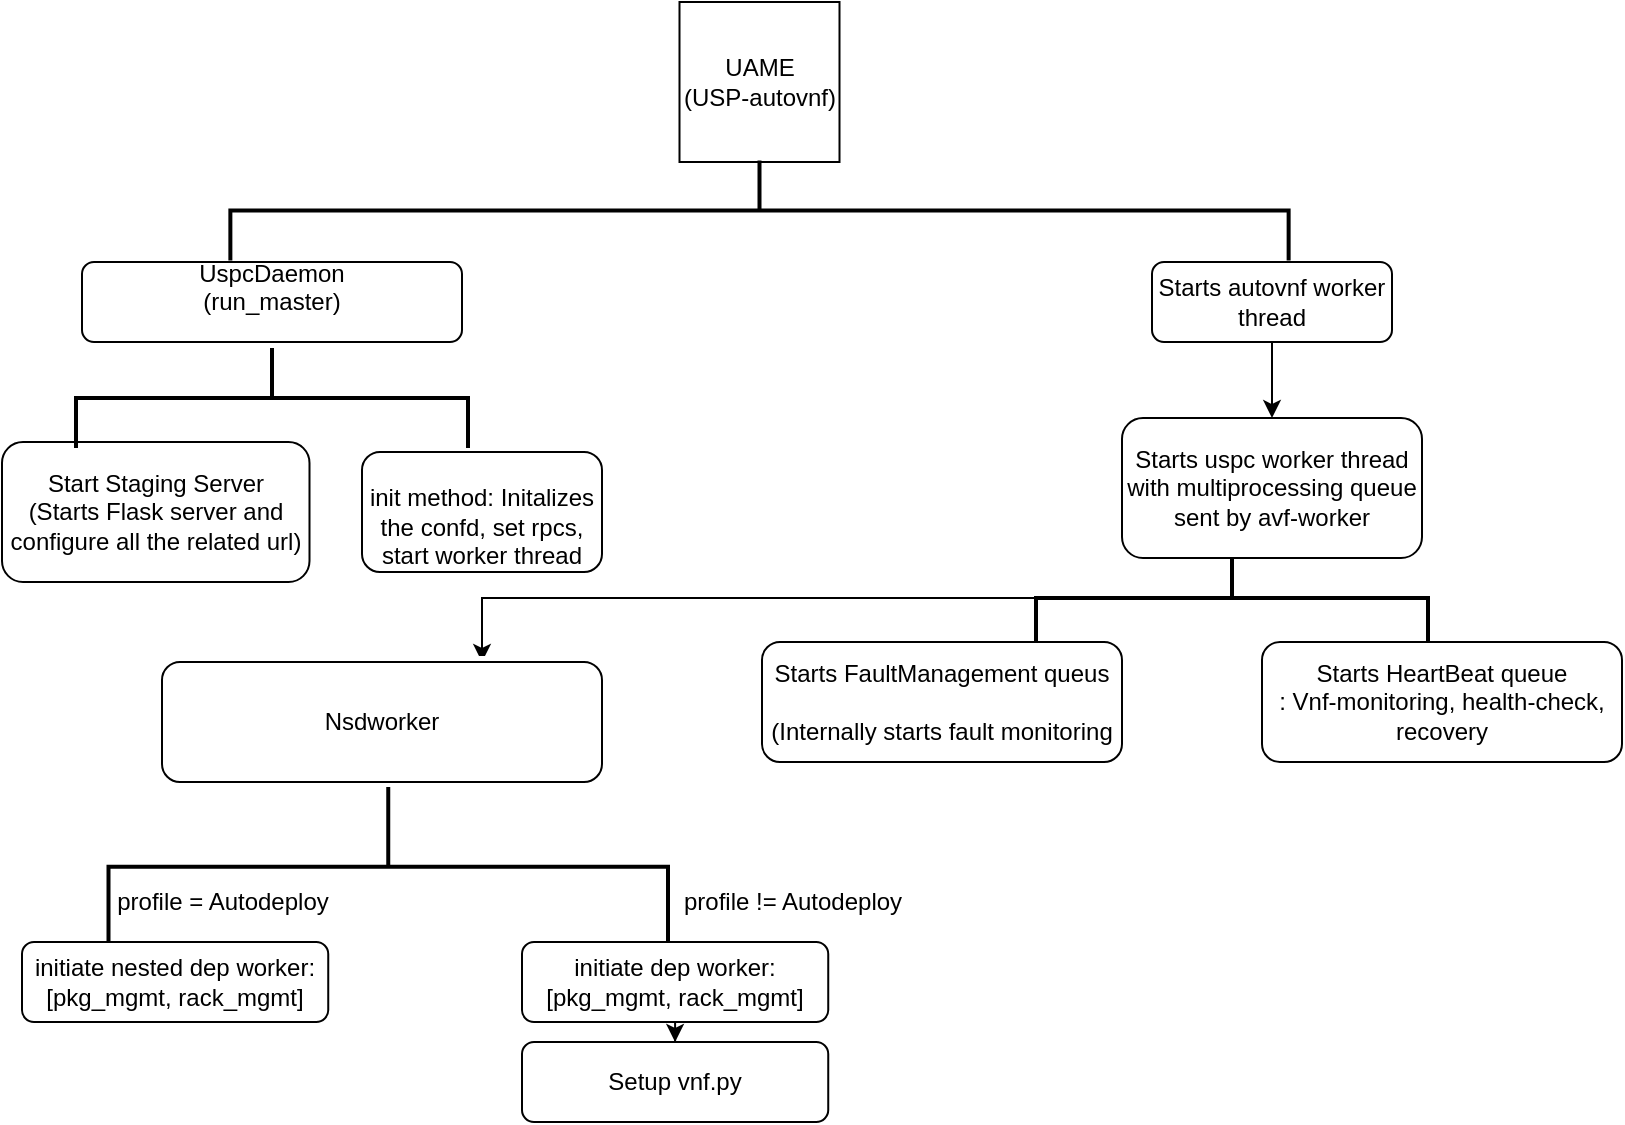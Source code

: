 <mxfile version="13.2.6" type="github">
  <diagram id="KGuRnCBPqNZkWZdnxVRj" name="Page-1">
    <mxGraphModel dx="1632" dy="404" grid="1" gridSize="10" guides="1" tooltips="1" connect="1" arrows="1" fold="1" page="1" pageScale="1" pageWidth="850" pageHeight="1100" math="0" shadow="0">
      <root>
        <mxCell id="0" />
        <mxCell id="1" parent="0" />
        <mxCell id="nJfd-ZtKPq7GGZHj6Cou-1" value="&lt;div&gt;UAME&lt;/div&gt;&lt;div&gt;(USP-autovnf)&lt;br&gt;&lt;/div&gt;" style="whiteSpace=wrap;html=1;aspect=fixed;" parent="1" vertex="1">
          <mxGeometry x="328.75" width="80" height="80" as="geometry" />
        </mxCell>
        <mxCell id="nJfd-ZtKPq7GGZHj6Cou-4" value="" style="strokeWidth=2;html=1;shape=mxgraph.flowchart.annotation_2;align=left;labelPosition=right;pointerEvents=1;rotation=90;" parent="1" vertex="1">
          <mxGeometry x="343.75" y="-160.31" width="50" height="529.13" as="geometry" />
        </mxCell>
        <mxCell id="K1HABIInFFHajfVLy6Dy-7" style="edgeStyle=orthogonalEdgeStyle;rounded=0;orthogonalLoop=1;jettySize=auto;html=1;exitX=0.5;exitY=1;exitDx=0;exitDy=0;exitPerimeter=0;" edge="1" parent="1" source="nJfd-ZtKPq7GGZHj6Cou-7">
          <mxGeometry relative="1" as="geometry">
            <mxPoint x="230" y="330" as="targetPoint" />
            <Array as="points">
              <mxPoint x="230" y="298" />
            </Array>
          </mxGeometry>
        </mxCell>
        <mxCell id="K1HABIInFFHajfVLy6Dy-8" value="Text" style="edgeLabel;html=1;align=center;verticalAlign=middle;resizable=0;points=[];" vertex="1" connectable="0" parent="K1HABIInFFHajfVLy6Dy-7">
          <mxGeometry x="1" y="4" relative="1" as="geometry">
            <mxPoint x="-2" y="3" as="offset" />
          </mxGeometry>
        </mxCell>
        <mxCell id="nJfd-ZtKPq7GGZHj6Cou-7" value="" style="strokeWidth=2;html=1;shape=mxgraph.flowchart.annotation_2;align=left;labelPosition=right;pointerEvents=1;rotation=90;" parent="1" vertex="1">
          <mxGeometry x="580" y="200" width="50" height="196" as="geometry" />
        </mxCell>
        <mxCell id="nJfd-ZtKPq7GGZHj6Cou-9" value="&lt;div align=&quot;center&quot;&gt;UspcDaemon&lt;/div&gt;&lt;div align=&quot;center&quot;&gt;(run_master)&lt;/div&gt;&lt;div align=&quot;center&quot;&gt;&lt;br&gt;&lt;/div&gt;" style="rounded=1;whiteSpace=wrap;html=1;align=center;" parent="1" vertex="1">
          <mxGeometry x="30" y="130" width="190" height="40" as="geometry" />
        </mxCell>
        <mxCell id="nJfd-ZtKPq7GGZHj6Cou-13" value="&lt;div&gt;Start Staging Server&lt;/div&gt;&lt;div&gt;(Starts Flask server and configure all the related url)&lt;br&gt;&lt;/div&gt;" style="rounded=1;whiteSpace=wrap;html=1;" parent="1" vertex="1">
          <mxGeometry x="-10" y="220" width="153.75" height="70" as="geometry" />
        </mxCell>
        <mxCell id="nJfd-ZtKPq7GGZHj6Cou-23" value="" style="edgeStyle=orthogonalEdgeStyle;rounded=0;orthogonalLoop=1;jettySize=auto;html=1;" parent="1" source="nJfd-ZtKPq7GGZHj6Cou-16" target="nJfd-ZtKPq7GGZHj6Cou-18" edge="1">
          <mxGeometry relative="1" as="geometry" />
        </mxCell>
        <mxCell id="nJfd-ZtKPq7GGZHj6Cou-16" value="Starts autovnf worker thread" style="rounded=1;whiteSpace=wrap;html=1;" parent="1" vertex="1">
          <mxGeometry x="565" y="130" width="120" height="40" as="geometry" />
        </mxCell>
        <mxCell id="nJfd-ZtKPq7GGZHj6Cou-18" value="&lt;div&gt;Starts uspc worker thread with multiprocessing queue&lt;/div&gt;&lt;div&gt;sent by avf-worker&lt;/div&gt;" style="rounded=1;whiteSpace=wrap;html=1;" parent="1" vertex="1">
          <mxGeometry x="550" y="208" width="150" height="70" as="geometry" />
        </mxCell>
        <mxCell id="K1HABIInFFHajfVLy6Dy-1" value="&lt;div&gt;Starts FaultManagement queus&lt;/div&gt;&lt;div&gt;&lt;br&gt;&lt;/div&gt;&lt;div&gt;(Internally starts fault monitoring &lt;br&gt;&lt;/div&gt;" style="rounded=1;whiteSpace=wrap;html=1;" vertex="1" parent="1">
          <mxGeometry x="370" y="320" width="180" height="60" as="geometry" />
        </mxCell>
        <mxCell id="K1HABIInFFHajfVLy6Dy-3" value="&lt;div&gt;Starts HeartBeat queue&lt;/div&gt;: Vnf-monitoring, health-check, recovery" style="rounded=1;whiteSpace=wrap;html=1;" vertex="1" parent="1">
          <mxGeometry x="620" y="320" width="180" height="60" as="geometry" />
        </mxCell>
        <mxCell id="K1HABIInFFHajfVLy6Dy-5" value="&lt;br&gt;init method: Initalizes the confd, set rpcs, start worker thread&lt;br&gt;" style="rounded=1;whiteSpace=wrap;html=1;" vertex="1" parent="1">
          <mxGeometry x="170" y="225" width="120" height="60" as="geometry" />
        </mxCell>
        <mxCell id="K1HABIInFFHajfVLy6Dy-6" value="" style="strokeWidth=2;html=1;shape=mxgraph.flowchart.annotation_2;align=left;labelPosition=right;pointerEvents=1;rotation=90;" vertex="1" parent="1">
          <mxGeometry x="100" y="100" width="50" height="196" as="geometry" />
        </mxCell>
        <mxCell id="K1HABIInFFHajfVLy6Dy-9" value="Nsdworker " style="rounded=1;whiteSpace=wrap;html=1;" vertex="1" parent="1">
          <mxGeometry x="70" y="330" width="220" height="60" as="geometry" />
        </mxCell>
        <mxCell id="K1HABIInFFHajfVLy6Dy-10" value="" style="strokeWidth=2;html=1;shape=mxgraph.flowchart.annotation_2;align=left;labelPosition=right;pointerEvents=1;rotation=90;" vertex="1" parent="1">
          <mxGeometry x="143.25" y="292.5" width="79.75" height="279.75" as="geometry" />
        </mxCell>
        <mxCell id="K1HABIInFFHajfVLy6Dy-11" value="&lt;div&gt;initiate nested dep worker:&lt;/div&gt;&lt;div&gt;[pkg_mgmt, rack_mgmt]&lt;br&gt;&lt;/div&gt;" style="rounded=1;whiteSpace=wrap;html=1;" vertex="1" parent="1">
          <mxGeometry y="470" width="153.12" height="40" as="geometry" />
        </mxCell>
        <mxCell id="K1HABIInFFHajfVLy6Dy-14" value="profile = Autodeploy" style="text;html=1;align=center;verticalAlign=middle;resizable=0;points=[];autosize=1;" vertex="1" parent="1">
          <mxGeometry x="40" y="440" width="120" height="20" as="geometry" />
        </mxCell>
        <mxCell id="K1HABIInFFHajfVLy6Dy-15" value="profile != Autodeploy" style="text;html=1;align=center;verticalAlign=middle;resizable=0;points=[];autosize=1;" vertex="1" parent="1">
          <mxGeometry x="320" y="440" width="130" height="20" as="geometry" />
        </mxCell>
        <mxCell id="K1HABIInFFHajfVLy6Dy-18" value="" style="edgeStyle=orthogonalEdgeStyle;rounded=0;orthogonalLoop=1;jettySize=auto;html=1;" edge="1" parent="1" source="K1HABIInFFHajfVLy6Dy-16" target="K1HABIInFFHajfVLy6Dy-17">
          <mxGeometry relative="1" as="geometry" />
        </mxCell>
        <mxCell id="K1HABIInFFHajfVLy6Dy-16" value="&lt;div&gt;initiate dep worker:&lt;/div&gt;&lt;div&gt;[pkg_mgmt, rack_mgmt]&lt;br&gt;&lt;/div&gt;" style="rounded=1;whiteSpace=wrap;html=1;" vertex="1" parent="1">
          <mxGeometry x="250" y="470" width="153.12" height="40" as="geometry" />
        </mxCell>
        <mxCell id="K1HABIInFFHajfVLy6Dy-17" value="Setup vnf.py" style="rounded=1;whiteSpace=wrap;html=1;" vertex="1" parent="1">
          <mxGeometry x="250" y="520" width="153.12" height="40" as="geometry" />
        </mxCell>
      </root>
    </mxGraphModel>
  </diagram>
</mxfile>
